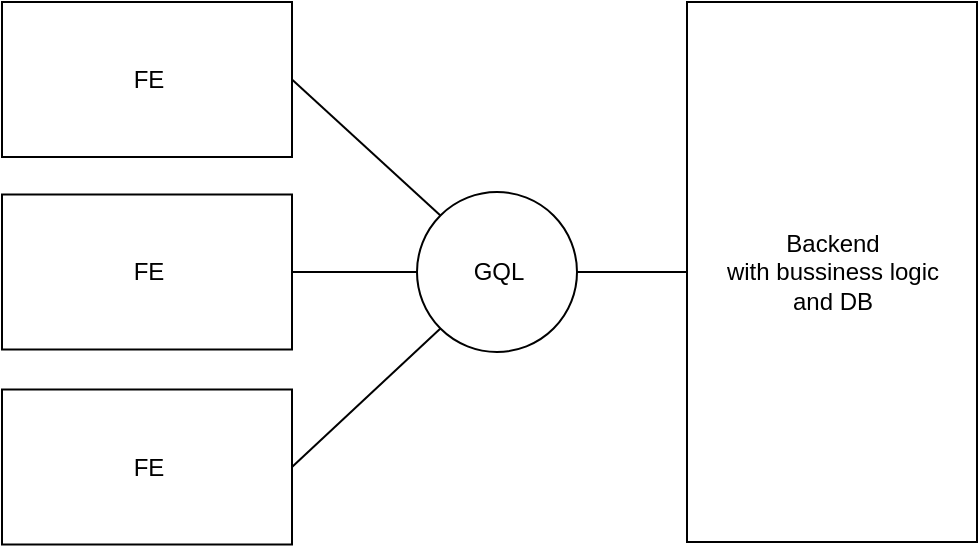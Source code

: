 <mxfile>
    <diagram id="tjUzNsQk7W9uHhQ-lAGN" name="Page-1">
        <mxGraphModel dx="596" dy="419" grid="1" gridSize="10" guides="1" tooltips="1" connect="1" arrows="1" fold="1" page="1" pageScale="1" pageWidth="850" pageHeight="1100" math="0" shadow="0">
            <root>
                <mxCell id="0"/>
                <mxCell id="1" parent="0"/>
                <mxCell id="2" value="" style="rounded=0;whiteSpace=wrap;html=1;rotation=-90;" vertex="1" parent="1">
                    <mxGeometry x="123.75" y="46.25" width="77.5" height="145" as="geometry"/>
                </mxCell>
                <mxCell id="3" value="" style="rounded=0;whiteSpace=wrap;html=1;rotation=-90;" vertex="1" parent="1">
                    <mxGeometry x="370" y="142.5" width="270" height="145" as="geometry"/>
                </mxCell>
                <mxCell id="4" value="" style="ellipse;whiteSpace=wrap;html=1;aspect=fixed;" vertex="1" parent="1">
                    <mxGeometry x="297.5" y="175" width="80" height="80" as="geometry"/>
                </mxCell>
                <mxCell id="5" value="" style="rounded=0;whiteSpace=wrap;html=1;rotation=-90;" vertex="1" parent="1">
                    <mxGeometry x="123.75" y="142.5" width="77.5" height="145" as="geometry"/>
                </mxCell>
                <mxCell id="6" value="" style="rounded=0;whiteSpace=wrap;html=1;rotation=-90;" vertex="1" parent="1">
                    <mxGeometry x="123.75" y="240" width="77.5" height="145" as="geometry"/>
                </mxCell>
                <mxCell id="7" value="" style="endArrow=none;html=1;entryX=0;entryY=0;entryDx=0;entryDy=0;exitX=0.5;exitY=1;exitDx=0;exitDy=0;" edge="1" parent="1" source="2" target="4">
                    <mxGeometry width="50" height="50" relative="1" as="geometry">
                        <mxPoint x="240" y="120" as="sourcePoint"/>
                        <mxPoint x="330" y="190" as="targetPoint"/>
                    </mxGeometry>
                </mxCell>
                <mxCell id="8" value="" style="endArrow=none;html=1;exitX=0.5;exitY=1;exitDx=0;exitDy=0;entryX=0;entryY=0.5;entryDx=0;entryDy=0;" edge="1" parent="1" source="5" target="4">
                    <mxGeometry width="50" height="50" relative="1" as="geometry">
                        <mxPoint x="280" y="240" as="sourcePoint"/>
                        <mxPoint x="330" y="190" as="targetPoint"/>
                    </mxGeometry>
                </mxCell>
                <mxCell id="9" value="" style="endArrow=none;html=1;exitX=0.5;exitY=1;exitDx=0;exitDy=0;entryX=0;entryY=1;entryDx=0;entryDy=0;" edge="1" parent="1" source="6" target="4">
                    <mxGeometry width="50" height="50" relative="1" as="geometry">
                        <mxPoint x="280" y="240" as="sourcePoint"/>
                        <mxPoint x="330" y="190" as="targetPoint"/>
                    </mxGeometry>
                </mxCell>
                <mxCell id="10" value="" style="endArrow=none;html=1;entryX=1;entryY=0.5;entryDx=0;entryDy=0;exitX=0.5;exitY=0;exitDx=0;exitDy=0;" edge="1" parent="1" source="3" target="4">
                    <mxGeometry width="50" height="50" relative="1" as="geometry">
                        <mxPoint x="280" y="240" as="sourcePoint"/>
                        <mxPoint x="330" y="190" as="targetPoint"/>
                    </mxGeometry>
                </mxCell>
                <mxCell id="11" value="GQL" style="text;html=1;resizable=0;autosize=1;align=center;verticalAlign=middle;points=[];fillColor=none;strokeColor=none;rounded=0;" vertex="1" parent="1">
                    <mxGeometry x="317.5" y="205" width="40" height="20" as="geometry"/>
                </mxCell>
                <mxCell id="13" value="Backend&lt;br&gt;with bussiness logic&lt;br&gt;and DB" style="text;html=1;resizable=0;autosize=1;align=center;verticalAlign=middle;points=[];fillColor=none;strokeColor=none;rounded=0;" vertex="1" parent="1">
                    <mxGeometry x="445" y="190" width="120" height="50" as="geometry"/>
                </mxCell>
                <mxCell id="14" value="FE" style="text;html=1;resizable=0;autosize=1;align=center;verticalAlign=middle;points=[];fillColor=none;strokeColor=none;rounded=0;" vertex="1" parent="1">
                    <mxGeometry x="147.5" y="108.75" width="30" height="20" as="geometry"/>
                </mxCell>
                <mxCell id="15" value="FE" style="text;html=1;resizable=0;autosize=1;align=center;verticalAlign=middle;points=[];fillColor=none;strokeColor=none;rounded=0;" vertex="1" parent="1">
                    <mxGeometry x="147.5" y="205" width="30" height="20" as="geometry"/>
                </mxCell>
                <mxCell id="16" value="FE" style="text;html=1;resizable=0;autosize=1;align=center;verticalAlign=middle;points=[];fillColor=none;strokeColor=none;rounded=0;" vertex="1" parent="1">
                    <mxGeometry x="147.5" y="302.5" width="30" height="20" as="geometry"/>
                </mxCell>
            </root>
        </mxGraphModel>
    </diagram>
</mxfile>